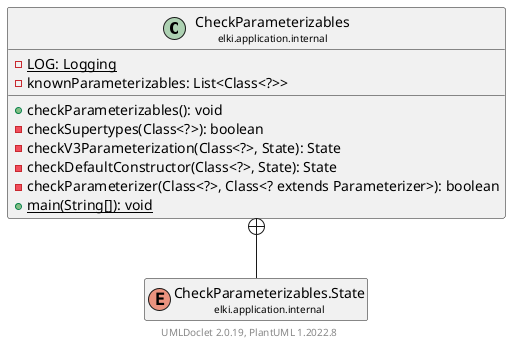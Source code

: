 @startuml
    remove .*\.(Instance|Par|Parameterizer|Factory)$
    set namespaceSeparator none
    hide empty fields
    hide empty methods

    class "<size:14>CheckParameterizables\n<size:10>elki.application.internal" as elki.application.internal.CheckParameterizables [[CheckParameterizables.html]] {
        {static} -LOG: Logging
        -knownParameterizables: List<Class<?>>
        +checkParameterizables(): void
        -checkSupertypes(Class<?>): boolean
        -checkV3Parameterization(Class<?>, State): State
        -checkDefaultConstructor(Class<?>, State): State
        -checkParameterizer(Class<?>, Class<? extends Parameterizer>): boolean
        {static} +main(String[]): void
    }
    enum "<size:14>CheckParameterizables.State\n<size:10>elki.application.internal" as elki.application.internal.CheckParameterizables.State [[CheckParameterizables.State.html]]

    elki.application.internal.CheckParameterizables +-- elki.application.internal.CheckParameterizables.State

    center footer UMLDoclet 2.0.19, PlantUML 1.2022.8
@enduml
